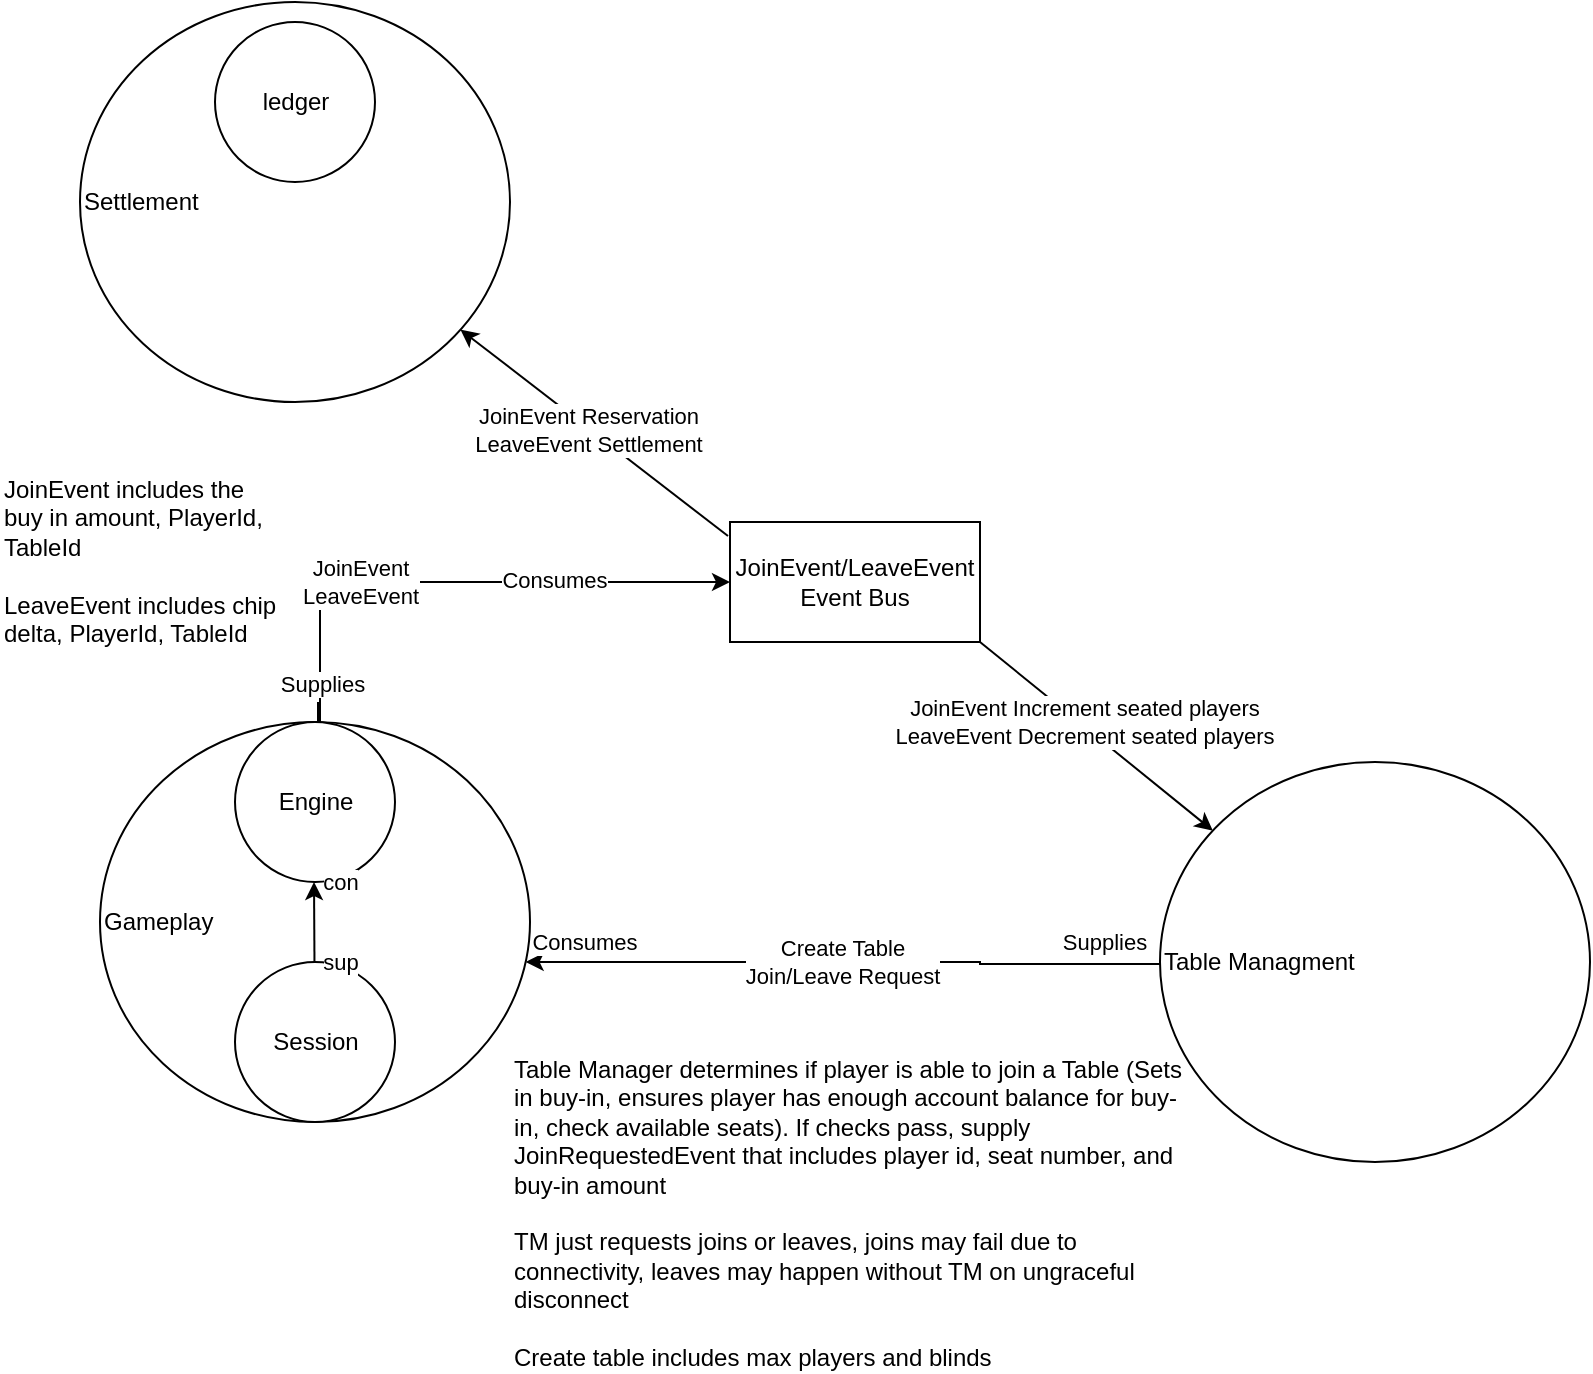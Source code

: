 <mxfile version="28.0.5">
  <diagram name="Page-1" id="XAfBVmz3x1FEeWxHeyyU">
    <mxGraphModel dx="1826" dy="1151" grid="1" gridSize="10" guides="1" tooltips="1" connect="1" arrows="1" fold="1" page="0" pageScale="1" pageWidth="850" pageHeight="1100" math="0" shadow="0">
      <root>
        <mxCell id="0" />
        <mxCell id="1" parent="0" />
        <mxCell id="BSz51D68srN_pXWGbieb-5" value="Table Managment" style="ellipse;whiteSpace=wrap;html=1;verticalAlign=middle;align=left;" parent="1" vertex="1">
          <mxGeometry x="490" y="230" width="215" height="200" as="geometry" />
        </mxCell>
        <mxCell id="BSz51D68srN_pXWGbieb-6" value="Settlement" style="ellipse;whiteSpace=wrap;html=1;verticalAlign=middle;align=left;" parent="1" vertex="1">
          <mxGeometry x="-50" y="-150" width="215" height="200" as="geometry" />
        </mxCell>
        <mxCell id="BSz51D68srN_pXWGbieb-12" style="edgeStyle=orthogonalEdgeStyle;rounded=0;orthogonalLoop=1;jettySize=auto;html=1;entryX=0;entryY=0.5;entryDx=0;entryDy=0;" parent="1" target="q0lcb99qCDfQJukuc2Wi-3" edge="1">
          <mxGeometry relative="1" as="geometry">
            <mxPoint x="520" y="80" as="targetPoint" />
            <Array as="points">
              <mxPoint x="69" y="210" />
              <mxPoint x="70" y="210" />
              <mxPoint x="70" y="140" />
              <mxPoint x="270" y="140" />
            </Array>
            <mxPoint x="69" y="200" as="sourcePoint" />
          </mxGeometry>
        </mxCell>
        <mxCell id="BSz51D68srN_pXWGbieb-13" value="Supplies" style="edgeLabel;html=1;align=center;verticalAlign=middle;resizable=0;points=[];" parent="BSz51D68srN_pXWGbieb-12" vertex="1" connectable="0">
          <mxGeometry x="-0.857" y="-1" relative="1" as="geometry">
            <mxPoint y="-10" as="offset" />
          </mxGeometry>
        </mxCell>
        <mxCell id="BSz51D68srN_pXWGbieb-14" value="Consumes" style="edgeLabel;html=1;align=center;verticalAlign=middle;resizable=0;points=[];" parent="BSz51D68srN_pXWGbieb-12" vertex="1" connectable="0">
          <mxGeometry x="0.811" y="-1" relative="1" as="geometry">
            <mxPoint x="-61" y="-2" as="offset" />
          </mxGeometry>
        </mxCell>
        <mxCell id="BSz51D68srN_pXWGbieb-15" value="&lt;div&gt;JoinEvent&lt;/div&gt;&lt;div&gt;LeaveEvent&lt;/div&gt;" style="edgeLabel;html=1;align=center;verticalAlign=middle;resizable=0;points=[];" parent="BSz51D68srN_pXWGbieb-12" vertex="1" connectable="0">
          <mxGeometry x="-0.056" relative="1" as="geometry">
            <mxPoint x="-34" as="offset" />
          </mxGeometry>
        </mxCell>
        <mxCell id="BSz51D68srN_pXWGbieb-20" style="edgeStyle=orthogonalEdgeStyle;rounded=0;orthogonalLoop=1;jettySize=auto;html=1;" parent="1" target="BSz51D68srN_pXWGbieb-7" edge="1">
          <mxGeometry relative="1" as="geometry">
            <mxPoint x="178" y="370" as="targetPoint" />
            <mxPoint x="490" y="329.48" as="sourcePoint" />
            <Array as="points">
              <mxPoint x="490" y="331" />
              <mxPoint x="400" y="331" />
              <mxPoint x="400" y="330" />
            </Array>
          </mxGeometry>
        </mxCell>
        <mxCell id="BSz51D68srN_pXWGbieb-22" value="Create Table&lt;br&gt;Join/Leave Request" style="edgeLabel;html=1;align=center;verticalAlign=middle;resizable=0;points=[];" parent="BSz51D68srN_pXWGbieb-20" vertex="1" connectable="0">
          <mxGeometry x="-0.057" y="3" relative="1" as="geometry">
            <mxPoint x="-11" y="-3" as="offset" />
          </mxGeometry>
        </mxCell>
        <mxCell id="I6zMd1pXKkDjreIHzY4Y-1" value="Supplies" style="edgeLabel;html=1;align=center;verticalAlign=middle;resizable=0;points=[];" parent="BSz51D68srN_pXWGbieb-20" vertex="1" connectable="0">
          <mxGeometry x="-0.81" y="2" relative="1" as="geometry">
            <mxPoint x="1" y="-13" as="offset" />
          </mxGeometry>
        </mxCell>
        <mxCell id="I6zMd1pXKkDjreIHzY4Y-2" value="Consumes" style="edgeLabel;html=1;align=center;verticalAlign=middle;resizable=0;points=[];" parent="BSz51D68srN_pXWGbieb-20" vertex="1" connectable="0">
          <mxGeometry x="0.802" y="-2" relative="1" as="geometry">
            <mxPoint x="-3" y="-8" as="offset" />
          </mxGeometry>
        </mxCell>
        <mxCell id="BSz51D68srN_pXWGbieb-7" value="Gameplay" style="ellipse;whiteSpace=wrap;html=1;verticalAlign=middle;align=left;" parent="1" vertex="1">
          <mxGeometry x="-40" y="210" width="215" height="200" as="geometry" />
        </mxCell>
        <mxCell id="BSz51D68srN_pXWGbieb-8" value="Engine" style="ellipse;whiteSpace=wrap;html=1;aspect=fixed;" parent="1" vertex="1">
          <mxGeometry x="27.5" y="210" width="80" height="80" as="geometry" />
        </mxCell>
        <mxCell id="BSz51D68srN_pXWGbieb-9" value="Session" style="ellipse;whiteSpace=wrap;html=1;aspect=fixed;" parent="1" vertex="1">
          <mxGeometry x="27.5" y="330" width="80" height="80" as="geometry" />
        </mxCell>
        <mxCell id="BSz51D68srN_pXWGbieb-10" value="" style="endArrow=classic;html=1;rounded=0;exitX=0.5;exitY=1;exitDx=0;exitDy=0;" parent="1" edge="1">
          <mxGeometry width="50" height="50" relative="1" as="geometry">
            <mxPoint x="67.24" y="330" as="sourcePoint" />
            <mxPoint x="67" y="290" as="targetPoint" />
          </mxGeometry>
        </mxCell>
        <mxCell id="BSz51D68srN_pXWGbieb-11" value="con" style="edgeLabel;html=1;align=center;verticalAlign=middle;resizable=0;points=[];" parent="BSz51D68srN_pXWGbieb-10" vertex="1" connectable="0">
          <mxGeometry x="-0.125" y="1" relative="1" as="geometry">
            <mxPoint x="14" y="-23" as="offset" />
          </mxGeometry>
        </mxCell>
        <mxCell id="BSz51D68srN_pXWGbieb-19" value="sup" style="edgeLabel;html=1;align=center;verticalAlign=middle;resizable=0;points=[];" parent="BSz51D68srN_pXWGbieb-10" vertex="1" connectable="0">
          <mxGeometry x="-0.389" relative="1" as="geometry">
            <mxPoint x="13" y="12" as="offset" />
          </mxGeometry>
        </mxCell>
        <mxCell id="BSz51D68srN_pXWGbieb-23" value="Table Manager determines if player is able to join a Table (Sets&amp;nbsp; in buy-in, ensures player has enough account balance for buy-in, check available seats). If checks pass, supply JoinRequestedEvent that includes player id, seat number, and buy-in amount&lt;br&gt;&lt;br&gt;TM just requests joins or leaves, joins may fail due to connectivity, leaves may happen without TM on ungraceful disconnect&lt;br&gt;&lt;br&gt;Create table includes max players and blinds" style="text;html=1;align=left;verticalAlign=top;whiteSpace=wrap;rounded=0;" parent="1" vertex="1">
          <mxGeometry x="165" y="370" width="340" height="150" as="geometry" />
        </mxCell>
        <mxCell id="BSz51D68srN_pXWGbieb-25" value="ledger" style="ellipse;whiteSpace=wrap;html=1;aspect=fixed;" parent="1" vertex="1">
          <mxGeometry x="17.5" y="-140" width="80" height="80" as="geometry" />
        </mxCell>
        <mxCell id="BSz51D68srN_pXWGbieb-27" value="JoinEvent includes the buy in amount, PlayerId, TableId&lt;br&gt;&lt;br&gt;LeaveEvent includes chip delta, PlayerId, TableId" style="text;html=1;align=left;verticalAlign=top;whiteSpace=wrap;rounded=0;" parent="1" vertex="1">
          <mxGeometry x="-90" y="80" width="140" height="120" as="geometry" />
        </mxCell>
        <mxCell id="q0lcb99qCDfQJukuc2Wi-3" value="JoinEvent/LeaveEvent&lt;br&gt;Event Bus" style="rounded=0;whiteSpace=wrap;html=1;" vertex="1" parent="1">
          <mxGeometry x="275" y="110" width="125" height="60" as="geometry" />
        </mxCell>
        <mxCell id="q0lcb99qCDfQJukuc2Wi-5" value="" style="endArrow=classic;html=1;rounded=0;exitX=-0.008;exitY=0.117;exitDx=0;exitDy=0;exitPerimeter=0;" edge="1" parent="1" source="q0lcb99qCDfQJukuc2Wi-3" target="BSz51D68srN_pXWGbieb-6">
          <mxGeometry width="50" height="50" relative="1" as="geometry">
            <mxPoint x="360" y="220" as="sourcePoint" />
            <mxPoint x="410" y="170" as="targetPoint" />
          </mxGeometry>
        </mxCell>
        <mxCell id="q0lcb99qCDfQJukuc2Wi-6" value="JoinEvent Reservation&lt;br&gt;LeaveEvent Settlement" style="edgeLabel;html=1;align=center;verticalAlign=middle;resizable=0;points=[];" vertex="1" connectable="0" parent="q0lcb99qCDfQJukuc2Wi-5">
          <mxGeometry x="0.049" y="1" relative="1" as="geometry">
            <mxPoint as="offset" />
          </mxGeometry>
        </mxCell>
        <mxCell id="q0lcb99qCDfQJukuc2Wi-7" value="" style="endArrow=classic;html=1;rounded=0;exitX=1;exitY=1;exitDx=0;exitDy=0;" edge="1" parent="1" source="q0lcb99qCDfQJukuc2Wi-3" target="BSz51D68srN_pXWGbieb-5">
          <mxGeometry width="50" height="50" relative="1" as="geometry">
            <mxPoint x="360" y="220" as="sourcePoint" />
            <mxPoint x="410" y="170" as="targetPoint" />
          </mxGeometry>
        </mxCell>
        <mxCell id="q0lcb99qCDfQJukuc2Wi-8" value="JoinEvent Increment seated players&lt;br&gt;LeaveEvent Decrement seated players" style="edgeLabel;html=1;align=center;verticalAlign=middle;resizable=0;points=[];" vertex="1" connectable="0" parent="q0lcb99qCDfQJukuc2Wi-7">
          <mxGeometry x="-0.136" y="1" relative="1" as="geometry">
            <mxPoint x="1" as="offset" />
          </mxGeometry>
        </mxCell>
      </root>
    </mxGraphModel>
  </diagram>
</mxfile>
